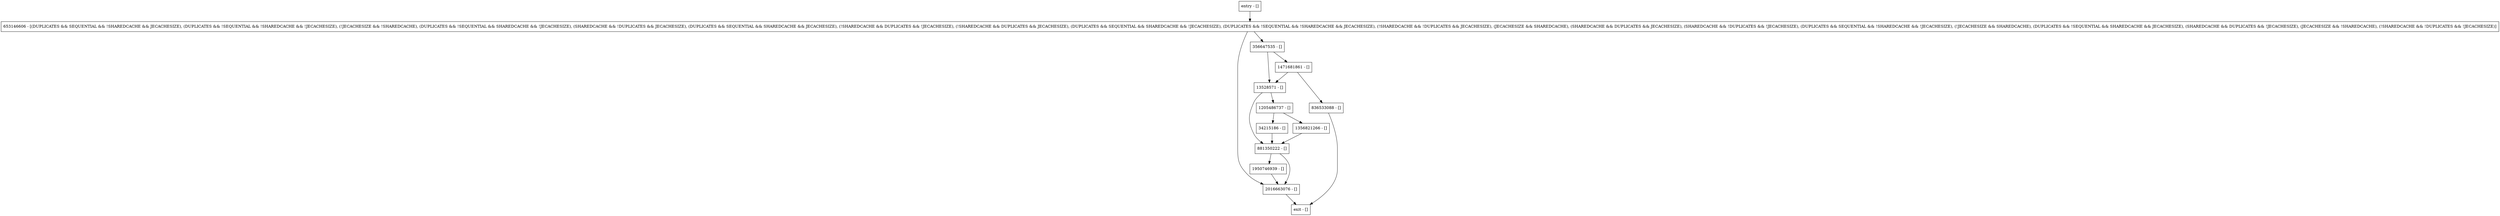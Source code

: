 digraph updateLockMemoryUsage {
node [shape=record];
881350222 [label="881350222 - []"];
653146606 [label="653146606 - [(DUPLICATES && SEQUENTIAL && !SHAREDCACHE && JECACHESIZE), (DUPLICATES && !SEQUENTIAL && !SHAREDCACHE && !JECACHESIZE), (!JECACHESIZE && !SHAREDCACHE), (DUPLICATES && !SEQUENTIAL && SHAREDCACHE && !JECACHESIZE), (SHAREDCACHE && !DUPLICATES && JECACHESIZE), (DUPLICATES && SEQUENTIAL && SHAREDCACHE && JECACHESIZE), (!SHAREDCACHE && DUPLICATES && !JECACHESIZE), (!SHAREDCACHE && DUPLICATES && JECACHESIZE), (DUPLICATES && SEQUENTIAL && SHAREDCACHE && !JECACHESIZE), (DUPLICATES && !SEQUENTIAL && !SHAREDCACHE && JECACHESIZE), (!SHAREDCACHE && !DUPLICATES && JECACHESIZE), (JECACHESIZE && SHAREDCACHE), (SHAREDCACHE && DUPLICATES && JECACHESIZE), (SHAREDCACHE && !DUPLICATES && !JECACHESIZE), (DUPLICATES && SEQUENTIAL && !SHAREDCACHE && !JECACHESIZE), (!JECACHESIZE && SHAREDCACHE), (DUPLICATES && !SEQUENTIAL && SHAREDCACHE && JECACHESIZE), (SHAREDCACHE && DUPLICATES && !JECACHESIZE), (JECACHESIZE && !SHAREDCACHE), (!SHAREDCACHE && !DUPLICATES && !JECACHESIZE)]"];
34215186 [label="34215186 - []"];
836533088 [label="836533088 - []"];
1950746939 [label="1950746939 - []"];
entry [label="entry - []"];
exit [label="exit - []"];
2016663076 [label="2016663076 - []"];
13528571 [label="13528571 - []"];
1205486737 [label="1205486737 - []"];
1471681861 [label="1471681861 - []"];
1356821266 [label="1356821266 - []"];
356647535 [label="356647535 - []"];
entry;
exit;
881350222 -> 2016663076;
881350222 -> 1950746939;
653146606 -> 2016663076;
653146606 -> 356647535;
34215186 -> 881350222;
836533088 -> exit;
1950746939 -> 2016663076;
entry -> 653146606;
2016663076 -> exit;
13528571 -> 881350222;
13528571 -> 1205486737;
1205486737 -> 34215186;
1205486737 -> 1356821266;
1471681861 -> 13528571;
1471681861 -> 836533088;
1356821266 -> 881350222;
356647535 -> 13528571;
356647535 -> 1471681861;
}
